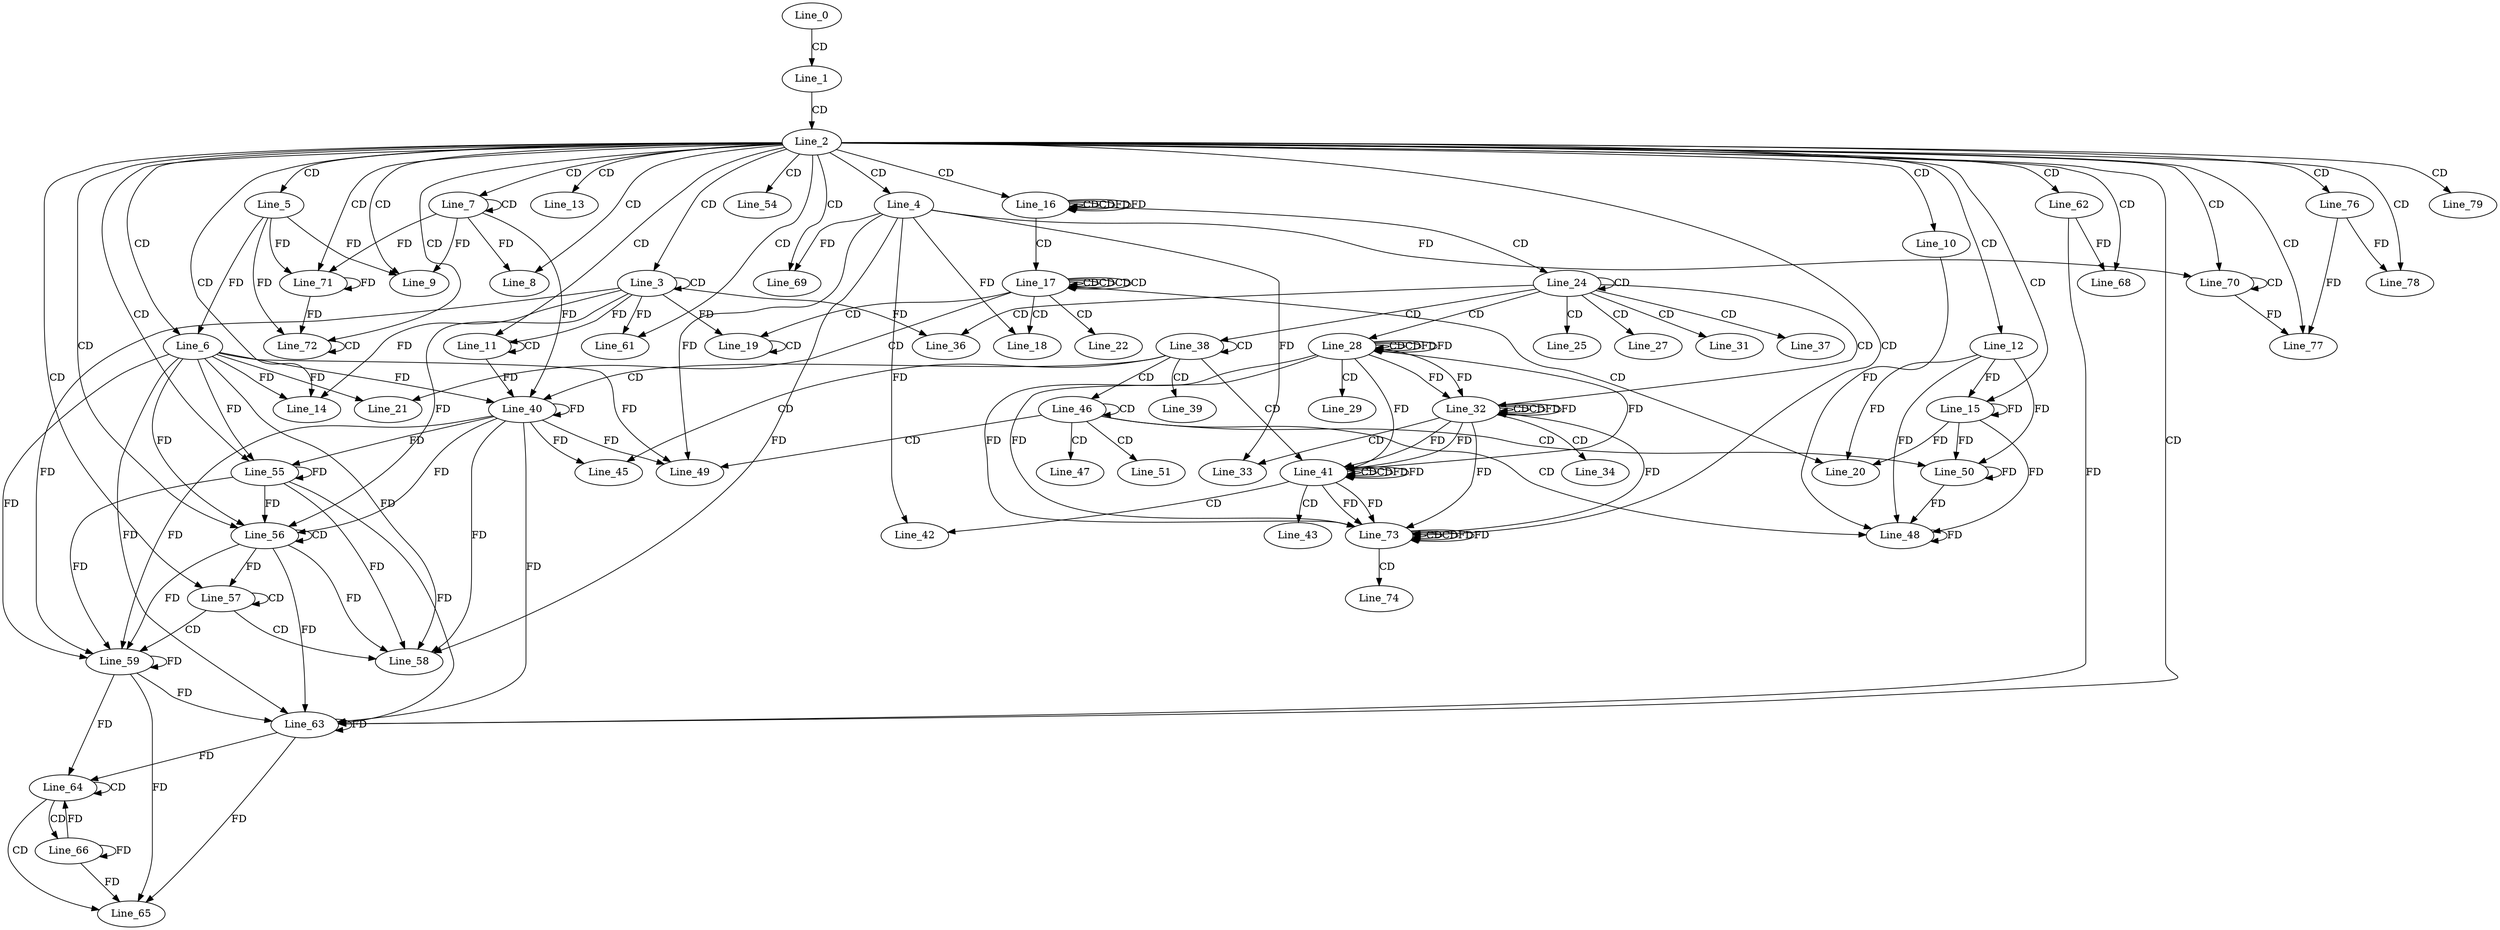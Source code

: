 digraph G {
  Line_0;
  Line_1;
  Line_2;
  Line_3;
  Line_3;
  Line_4;
  Line_5;
  Line_6;
  Line_6;
  Line_7;
  Line_7;
  Line_8;
  Line_9;
  Line_9;
  Line_10;
  Line_11;
  Line_11;
  Line_12;
  Line_13;
  Line_14;
  Line_15;
  Line_16;
  Line_16;
  Line_16;
  Line_17;
  Line_17;
  Line_17;
  Line_17;
  Line_17;
  Line_17;
  Line_17;
  Line_18;
  Line_19;
  Line_19;
  Line_20;
  Line_21;
  Line_22;
  Line_24;
  Line_24;
  Line_25;
  Line_27;
  Line_28;
  Line_28;
  Line_28;
  Line_29;
  Line_31;
  Line_32;
  Line_32;
  Line_32;
  Line_33;
  Line_34;
  Line_36;
  Line_37;
  Line_38;
  Line_38;
  Line_39;
  Line_40;
  Line_40;
  Line_40;
  Line_41;
  Line_41;
  Line_41;
  Line_42;
  Line_43;
  Line_45;
  Line_46;
  Line_46;
  Line_47;
  Line_48;
  Line_49;
  Line_50;
  Line_51;
  Line_54;
  Line_55;
  Line_56;
  Line_56;
  Line_57;
  Line_58;
  Line_59;
  Line_59;
  Line_61;
  Line_62;
  Line_63;
  Line_63;
  Line_64;
  Line_65;
  Line_66;
  Line_66;
  Line_68;
  Line_69;
  Line_70;
  Line_70;
  Line_71;
  Line_71;
  Line_72;
  Line_72;
  Line_73;
  Line_73;
  Line_73;
  Line_74;
  Line_76;
  Line_77;
  Line_78;
  Line_79;
  Line_0 -> Line_1 [ label="CD" ];
  Line_1 -> Line_2 [ label="CD" ];
  Line_2 -> Line_3 [ label="CD" ];
  Line_3 -> Line_3 [ label="CD" ];
  Line_2 -> Line_4 [ label="CD" ];
  Line_2 -> Line_5 [ label="CD" ];
  Line_2 -> Line_6 [ label="CD" ];
  Line_5 -> Line_6 [ label="FD" ];
  Line_2 -> Line_7 [ label="CD" ];
  Line_7 -> Line_7 [ label="CD" ];
  Line_2 -> Line_8 [ label="CD" ];
  Line_7 -> Line_8 [ label="FD" ];
  Line_2 -> Line_9 [ label="CD" ];
  Line_7 -> Line_9 [ label="FD" ];
  Line_5 -> Line_9 [ label="FD" ];
  Line_2 -> Line_10 [ label="CD" ];
  Line_2 -> Line_11 [ label="CD" ];
  Line_11 -> Line_11 [ label="CD" ];
  Line_3 -> Line_11 [ label="FD" ];
  Line_2 -> Line_12 [ label="CD" ];
  Line_2 -> Line_13 [ label="CD" ];
  Line_2 -> Line_14 [ label="CD" ];
  Line_3 -> Line_14 [ label="FD" ];
  Line_6 -> Line_14 [ label="FD" ];
  Line_2 -> Line_15 [ label="CD" ];
  Line_12 -> Line_15 [ label="FD" ];
  Line_15 -> Line_15 [ label="FD" ];
  Line_2 -> Line_16 [ label="CD" ];
  Line_16 -> Line_16 [ label="CD" ];
  Line_16 -> Line_16 [ label="CD" ];
  Line_16 -> Line_16 [ label="FD" ];
  Line_16 -> Line_17 [ label="CD" ];
  Line_17 -> Line_17 [ label="CD" ];
  Line_17 -> Line_17 [ label="CD" ];
  Line_17 -> Line_17 [ label="CD" ];
  Line_17 -> Line_17 [ label="CD" ];
  Line_17 -> Line_18 [ label="CD" ];
  Line_4 -> Line_18 [ label="FD" ];
  Line_17 -> Line_19 [ label="CD" ];
  Line_19 -> Line_19 [ label="CD" ];
  Line_3 -> Line_19 [ label="FD" ];
  Line_17 -> Line_20 [ label="CD" ];
  Line_12 -> Line_20 [ label="FD" ];
  Line_15 -> Line_20 [ label="FD" ];
  Line_17 -> Line_21 [ label="CD" ];
  Line_6 -> Line_21 [ label="FD" ];
  Line_17 -> Line_22 [ label="CD" ];
  Line_16 -> Line_24 [ label="CD" ];
  Line_24 -> Line_24 [ label="CD" ];
  Line_24 -> Line_25 [ label="CD" ];
  Line_24 -> Line_27 [ label="CD" ];
  Line_24 -> Line_28 [ label="CD" ];
  Line_28 -> Line_28 [ label="CD" ];
  Line_28 -> Line_28 [ label="CD" ];
  Line_28 -> Line_28 [ label="FD" ];
  Line_28 -> Line_29 [ label="CD" ];
  Line_24 -> Line_31 [ label="CD" ];
  Line_24 -> Line_32 [ label="CD" ];
  Line_32 -> Line_32 [ label="CD" ];
  Line_28 -> Line_32 [ label="FD" ];
  Line_32 -> Line_32 [ label="CD" ];
  Line_32 -> Line_32 [ label="FD" ];
  Line_28 -> Line_32 [ label="FD" ];
  Line_32 -> Line_33 [ label="CD" ];
  Line_4 -> Line_33 [ label="FD" ];
  Line_32 -> Line_34 [ label="CD" ];
  Line_24 -> Line_36 [ label="CD" ];
  Line_3 -> Line_36 [ label="FD" ];
  Line_24 -> Line_37 [ label="CD" ];
  Line_24 -> Line_38 [ label="CD" ];
  Line_38 -> Line_38 [ label="CD" ];
  Line_38 -> Line_39 [ label="CD" ];
  Line_38 -> Line_40 [ label="CD" ];
  Line_40 -> Line_40 [ label="FD" ];
  Line_6 -> Line_40 [ label="FD" ];
  Line_7 -> Line_40 [ label="FD" ];
  Line_11 -> Line_40 [ label="FD" ];
  Line_38 -> Line_41 [ label="CD" ];
  Line_41 -> Line_41 [ label="CD" ];
  Line_32 -> Line_41 [ label="FD" ];
  Line_28 -> Line_41 [ label="FD" ];
  Line_41 -> Line_41 [ label="CD" ];
  Line_41 -> Line_41 [ label="FD" ];
  Line_32 -> Line_41 [ label="FD" ];
  Line_28 -> Line_41 [ label="FD" ];
  Line_41 -> Line_42 [ label="CD" ];
  Line_4 -> Line_42 [ label="FD" ];
  Line_41 -> Line_43 [ label="CD" ];
  Line_38 -> Line_45 [ label="CD" ];
  Line_40 -> Line_45 [ label="FD" ];
  Line_38 -> Line_46 [ label="CD" ];
  Line_46 -> Line_46 [ label="CD" ];
  Line_46 -> Line_47 [ label="CD" ];
  Line_46 -> Line_48 [ label="CD" ];
  Line_48 -> Line_48 [ label="FD" ];
  Line_10 -> Line_48 [ label="FD" ];
  Line_12 -> Line_48 [ label="FD" ];
  Line_15 -> Line_48 [ label="FD" ];
  Line_46 -> Line_49 [ label="CD" ];
  Line_4 -> Line_49 [ label="FD" ];
  Line_40 -> Line_49 [ label="FD" ];
  Line_6 -> Line_49 [ label="FD" ];
  Line_46 -> Line_50 [ label="CD" ];
  Line_50 -> Line_50 [ label="FD" ];
  Line_12 -> Line_50 [ label="FD" ];
  Line_15 -> Line_50 [ label="FD" ];
  Line_46 -> Line_51 [ label="CD" ];
  Line_2 -> Line_54 [ label="CD" ];
  Line_2 -> Line_55 [ label="CD" ];
  Line_40 -> Line_55 [ label="FD" ];
  Line_6 -> Line_55 [ label="FD" ];
  Line_55 -> Line_55 [ label="FD" ];
  Line_2 -> Line_56 [ label="CD" ];
  Line_56 -> Line_56 [ label="CD" ];
  Line_3 -> Line_56 [ label="FD" ];
  Line_40 -> Line_56 [ label="FD" ];
  Line_6 -> Line_56 [ label="FD" ];
  Line_55 -> Line_56 [ label="FD" ];
  Line_2 -> Line_57 [ label="CD" ];
  Line_57 -> Line_57 [ label="CD" ];
  Line_56 -> Line_57 [ label="FD" ];
  Line_57 -> Line_58 [ label="CD" ];
  Line_4 -> Line_58 [ label="FD" ];
  Line_40 -> Line_58 [ label="FD" ];
  Line_6 -> Line_58 [ label="FD" ];
  Line_55 -> Line_58 [ label="FD" ];
  Line_56 -> Line_58 [ label="FD" ];
  Line_57 -> Line_59 [ label="CD" ];
  Line_59 -> Line_59 [ label="FD" ];
  Line_56 -> Line_59 [ label="FD" ];
  Line_3 -> Line_59 [ label="FD" ];
  Line_40 -> Line_59 [ label="FD" ];
  Line_6 -> Line_59 [ label="FD" ];
  Line_55 -> Line_59 [ label="FD" ];
  Line_2 -> Line_61 [ label="CD" ];
  Line_3 -> Line_61 [ label="FD" ];
  Line_2 -> Line_62 [ label="CD" ];
  Line_2 -> Line_63 [ label="CD" ];
  Line_59 -> Line_63 [ label="FD" ];
  Line_56 -> Line_63 [ label="FD" ];
  Line_63 -> Line_63 [ label="FD" ];
  Line_62 -> Line_63 [ label="FD" ];
  Line_40 -> Line_63 [ label="FD" ];
  Line_6 -> Line_63 [ label="FD" ];
  Line_55 -> Line_63 [ label="FD" ];
  Line_64 -> Line_64 [ label="CD" ];
  Line_59 -> Line_64 [ label="FD" ];
  Line_63 -> Line_64 [ label="FD" ];
  Line_64 -> Line_65 [ label="CD" ];
  Line_59 -> Line_65 [ label="FD" ];
  Line_63 -> Line_65 [ label="FD" ];
  Line_64 -> Line_66 [ label="CD" ];
  Line_66 -> Line_66 [ label="FD" ];
  Line_2 -> Line_68 [ label="CD" ];
  Line_62 -> Line_68 [ label="FD" ];
  Line_2 -> Line_69 [ label="CD" ];
  Line_4 -> Line_69 [ label="FD" ];
  Line_2 -> Line_70 [ label="CD" ];
  Line_70 -> Line_70 [ label="CD" ];
  Line_4 -> Line_70 [ label="FD" ];
  Line_2 -> Line_71 [ label="CD" ];
  Line_5 -> Line_71 [ label="FD" ];
  Line_71 -> Line_71 [ label="FD" ];
  Line_7 -> Line_71 [ label="FD" ];
  Line_2 -> Line_72 [ label="CD" ];
  Line_72 -> Line_72 [ label="CD" ];
  Line_5 -> Line_72 [ label="FD" ];
  Line_71 -> Line_72 [ label="FD" ];
  Line_2 -> Line_73 [ label="CD" ];
  Line_73 -> Line_73 [ label="CD" ];
  Line_41 -> Line_73 [ label="FD" ];
  Line_32 -> Line_73 [ label="FD" ];
  Line_28 -> Line_73 [ label="FD" ];
  Line_73 -> Line_73 [ label="CD" ];
  Line_73 -> Line_73 [ label="FD" ];
  Line_41 -> Line_73 [ label="FD" ];
  Line_32 -> Line_73 [ label="FD" ];
  Line_28 -> Line_73 [ label="FD" ];
  Line_73 -> Line_74 [ label="CD" ];
  Line_2 -> Line_76 [ label="CD" ];
  Line_2 -> Line_77 [ label="CD" ];
  Line_76 -> Line_77 [ label="FD" ];
  Line_70 -> Line_77 [ label="FD" ];
  Line_2 -> Line_78 [ label="CD" ];
  Line_76 -> Line_78 [ label="FD" ];
  Line_2 -> Line_79 [ label="CD" ];
  Line_16 -> Line_16 [ label="FD" ];
  Line_50 -> Line_48 [ label="FD" ];
  Line_28 -> Line_28 [ label="FD" ];
  Line_32 -> Line_32 [ label="FD" ];
  Line_41 -> Line_41 [ label="FD" ];
  Line_66 -> Line_64 [ label="FD" ];
  Line_66 -> Line_65 [ label="FD" ];
  Line_73 -> Line_73 [ label="FD" ];
}
